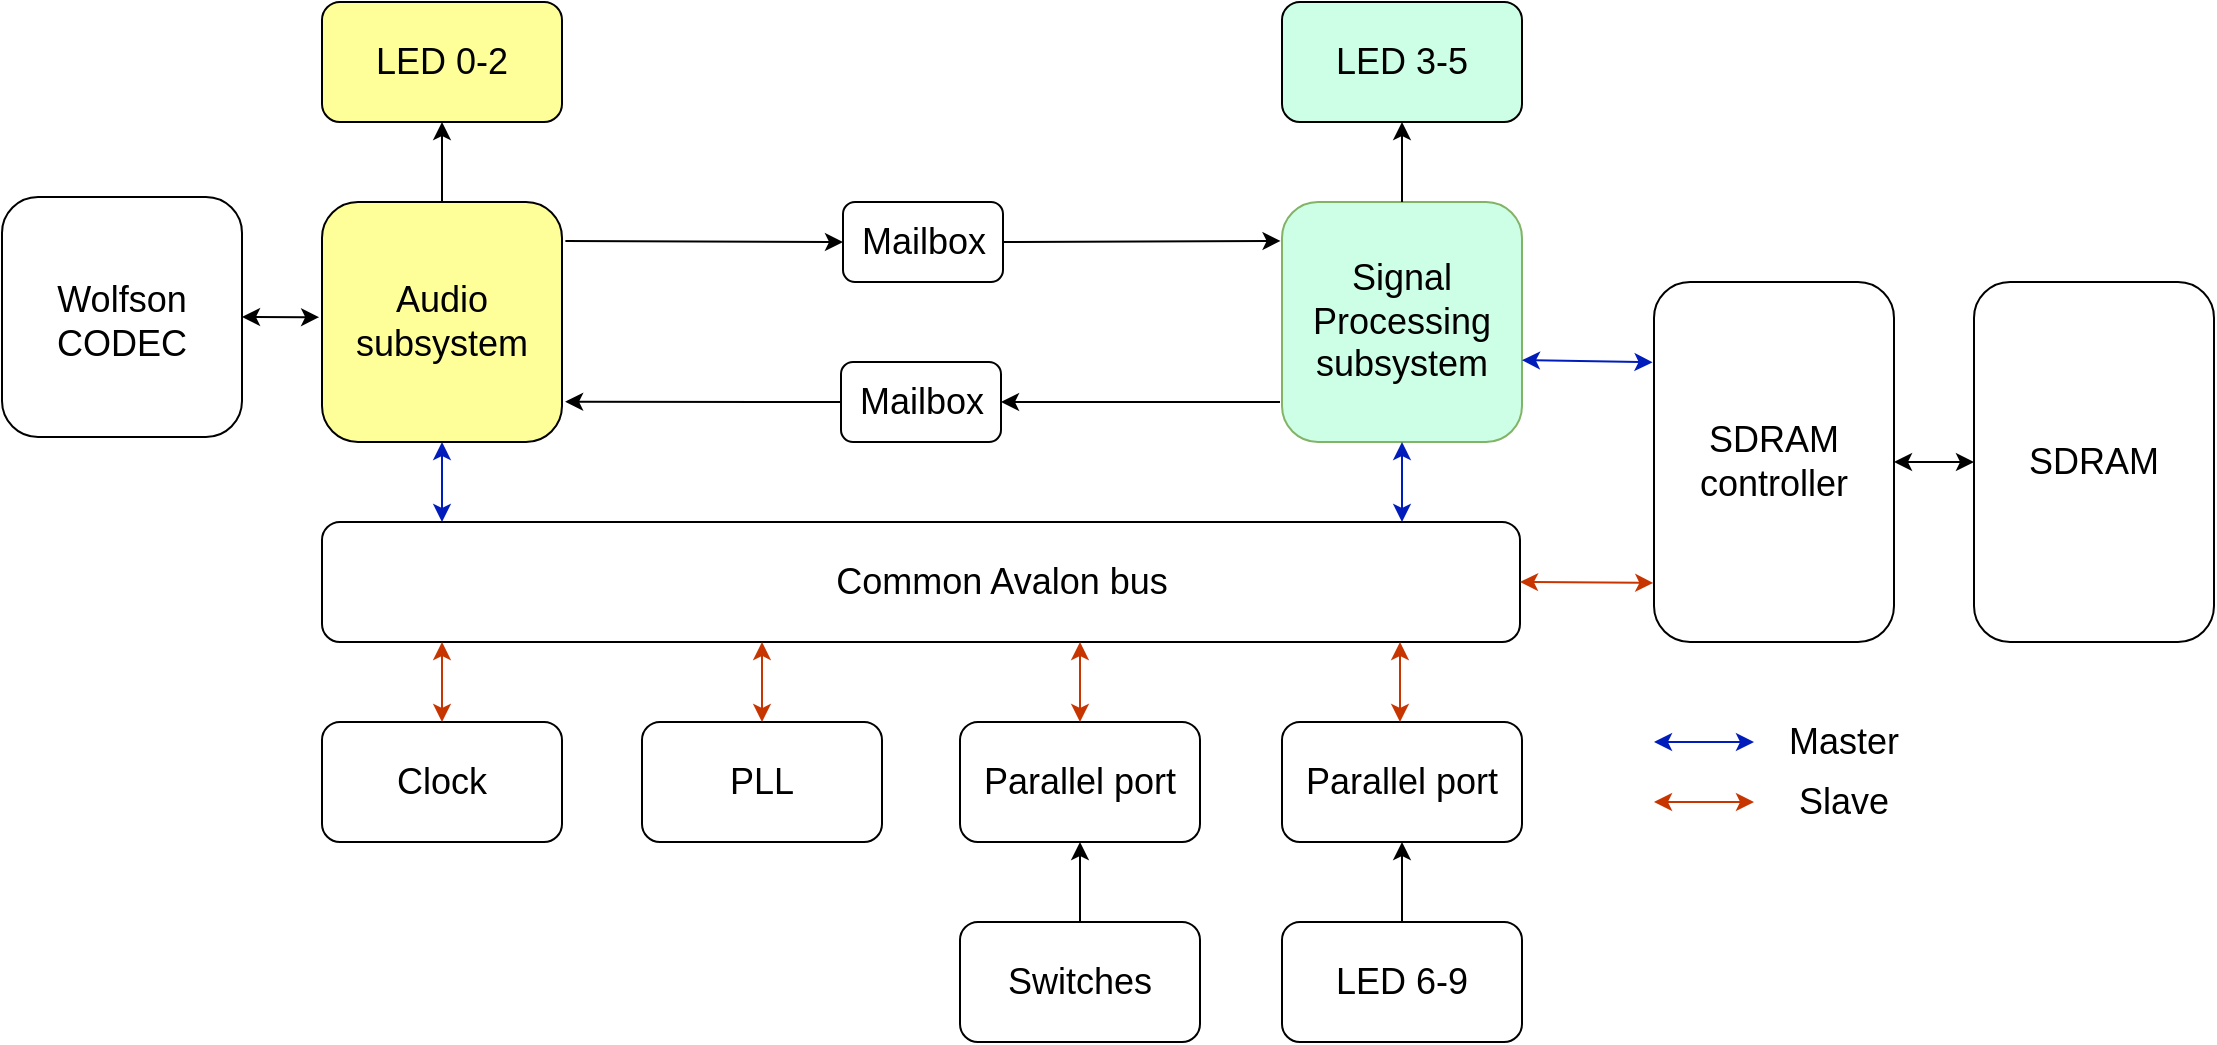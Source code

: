 <mxfile version="21.3.7" type="device">
  <diagram name="Page-1" id="df-2c7o3fvR80B4m2EIF">
    <mxGraphModel dx="1687" dy="905" grid="1" gridSize="10" guides="1" tooltips="1" connect="1" arrows="1" fold="1" page="1" pageScale="1" pageWidth="827" pageHeight="1169" math="0" shadow="0">
      <root>
        <mxCell id="0" />
        <mxCell id="1" parent="0" />
        <mxCell id="2fdZFBAq9TxM26RNQhWu-7" value="" style="rounded=1;whiteSpace=wrap;html=1;" parent="1" vertex="1">
          <mxGeometry x="170" y="270" width="599" height="60" as="geometry" />
        </mxCell>
        <mxCell id="2fdZFBAq9TxM26RNQhWu-8" value="&lt;font style=&quot;font-size: 18px;&quot;&gt;Common Avalon bus&lt;/font&gt;" style="text;html=1;strokeColor=none;fillColor=none;align=center;verticalAlign=middle;whiteSpace=wrap;rounded=0;" parent="1" vertex="1">
          <mxGeometry x="380" y="280" width="260" height="40" as="geometry" />
        </mxCell>
        <mxCell id="2fdZFBAq9TxM26RNQhWu-49" value="" style="endArrow=classic;startArrow=classic;html=1;rounded=0;fillColor=#0050ef;strokeColor=#001DBC;" parent="1" edge="1">
          <mxGeometry width="50" height="50" relative="1" as="geometry">
            <mxPoint x="886" y="380" as="sourcePoint" />
            <mxPoint x="836" y="380" as="targetPoint" />
          </mxGeometry>
        </mxCell>
        <mxCell id="2fdZFBAq9TxM26RNQhWu-50" value="" style="endArrow=classic;startArrow=classic;html=1;rounded=0;fillColor=#fa6800;strokeColor=#C73500;" parent="1" edge="1">
          <mxGeometry width="50" height="50" relative="1" as="geometry">
            <mxPoint x="836" y="410" as="sourcePoint" />
            <mxPoint x="886" y="410" as="targetPoint" />
          </mxGeometry>
        </mxCell>
        <mxCell id="2fdZFBAq9TxM26RNQhWu-51" value="&lt;font style=&quot;font-size: 18px;&quot;&gt;Master&lt;br&gt;&lt;/font&gt;" style="text;html=1;strokeColor=none;fillColor=none;align=center;verticalAlign=middle;whiteSpace=wrap;rounded=0;" parent="1" vertex="1">
          <mxGeometry x="906" y="370" width="50" height="20" as="geometry" />
        </mxCell>
        <mxCell id="7jhj6rdcTujtURosXQOu-9" value="&lt;font style=&quot;font-size: 18px;&quot;&gt;Slave&lt;br&gt;&lt;/font&gt;" style="text;html=1;strokeColor=none;fillColor=none;align=center;verticalAlign=middle;whiteSpace=wrap;rounded=0;" parent="1" vertex="1">
          <mxGeometry x="906" y="400" width="50" height="20" as="geometry" />
        </mxCell>
        <mxCell id="CXjppGzp4tX1Kewn0kRi-1" value="" style="rounded=1;whiteSpace=wrap;html=1;fillColor=#FFFF99;" parent="1" vertex="1">
          <mxGeometry x="170" y="110" width="120" height="120" as="geometry" />
        </mxCell>
        <mxCell id="CXjppGzp4tX1Kewn0kRi-3" value="&lt;span style=&quot;font-size: 18px;&quot;&gt;Audio&lt;br&gt;subsystem&lt;br&gt;&lt;/span&gt;" style="text;html=1;strokeColor=none;fillColor=none;align=center;verticalAlign=middle;whiteSpace=wrap;rounded=0;" parent="1" vertex="1">
          <mxGeometry x="180" y="150" width="100" height="40" as="geometry" />
        </mxCell>
        <mxCell id="CXjppGzp4tX1Kewn0kRi-7" value="" style="rounded=1;whiteSpace=wrap;html=1;fillColor=#CCFFE6;strokeColor=#82b366;" parent="1" vertex="1">
          <mxGeometry x="650" y="110" width="120" height="120" as="geometry" />
        </mxCell>
        <mxCell id="CXjppGzp4tX1Kewn0kRi-9" value="&lt;span style=&quot;font-size: 18px;&quot;&gt;Signal Processing&lt;br&gt;subsystem&lt;br&gt;&lt;/span&gt;" style="text;html=1;strokeColor=none;fillColor=none;align=center;verticalAlign=middle;whiteSpace=wrap;rounded=0;" parent="1" vertex="1">
          <mxGeometry x="660" y="150" width="100" height="40" as="geometry" />
        </mxCell>
        <mxCell id="CXjppGzp4tX1Kewn0kRi-14" value="" style="rounded=1;whiteSpace=wrap;html=1;fillColor=#FFFF99;" parent="1" vertex="1">
          <mxGeometry x="170" y="10" width="120" height="60" as="geometry" />
        </mxCell>
        <mxCell id="CXjppGzp4tX1Kewn0kRi-15" value="&lt;font style=&quot;font-size: 18px;&quot;&gt;LED 0-2&lt;br&gt;&lt;/font&gt;" style="text;html=1;strokeColor=none;fillColor=none;align=center;verticalAlign=middle;whiteSpace=wrap;rounded=0;" parent="1" vertex="1">
          <mxGeometry x="180" y="20" width="100" height="40" as="geometry" />
        </mxCell>
        <mxCell id="CXjppGzp4tX1Kewn0kRi-17" value="" style="rounded=1;whiteSpace=wrap;html=1;fillColor=#CCFFE6;" parent="1" vertex="1">
          <mxGeometry x="650" y="10" width="120" height="60" as="geometry" />
        </mxCell>
        <mxCell id="CXjppGzp4tX1Kewn0kRi-18" value="&lt;font style=&quot;font-size: 18px;&quot;&gt;LED 3-5&lt;br&gt;&lt;/font&gt;" style="text;html=1;strokeColor=none;fillColor=none;align=center;verticalAlign=middle;whiteSpace=wrap;rounded=0;" parent="1" vertex="1">
          <mxGeometry x="660" y="20" width="100" height="40" as="geometry" />
        </mxCell>
        <mxCell id="CXjppGzp4tX1Kewn0kRi-19" value="" style="rounded=1;whiteSpace=wrap;html=1;" parent="1" vertex="1">
          <mxGeometry x="489" y="470" width="120" height="60" as="geometry" />
        </mxCell>
        <mxCell id="CXjppGzp4tX1Kewn0kRi-20" value="&lt;font style=&quot;font-size: 18px;&quot;&gt;Switches&lt;br&gt;&lt;/font&gt;" style="text;html=1;strokeColor=none;fillColor=none;align=center;verticalAlign=middle;whiteSpace=wrap;rounded=0;" parent="1" vertex="1">
          <mxGeometry x="499" y="480" width="100" height="40" as="geometry" />
        </mxCell>
        <mxCell id="CXjppGzp4tX1Kewn0kRi-21" value="" style="rounded=1;whiteSpace=wrap;html=1;" parent="1" vertex="1">
          <mxGeometry x="836" y="150" width="120" height="180" as="geometry" />
        </mxCell>
        <mxCell id="CXjppGzp4tX1Kewn0kRi-22" value="&lt;font style=&quot;font-size: 18px;&quot;&gt;SDRAM&lt;br&gt;controller&lt;br&gt;&lt;/font&gt;" style="text;html=1;strokeColor=none;fillColor=none;align=center;verticalAlign=middle;whiteSpace=wrap;rounded=0;" parent="1" vertex="1">
          <mxGeometry x="846" y="220" width="100" height="40" as="geometry" />
        </mxCell>
        <mxCell id="CXjppGzp4tX1Kewn0kRi-24" value="" style="rounded=1;whiteSpace=wrap;html=1;" parent="1" vertex="1">
          <mxGeometry x="996" y="150" width="120" height="180" as="geometry" />
        </mxCell>
        <mxCell id="CXjppGzp4tX1Kewn0kRi-25" value="&lt;font style=&quot;font-size: 18px;&quot;&gt;SDRAM&lt;br&gt;&lt;/font&gt;" style="text;html=1;strokeColor=none;fillColor=none;align=center;verticalAlign=middle;whiteSpace=wrap;rounded=0;" parent="1" vertex="1">
          <mxGeometry x="1006" y="205" width="100" height="70" as="geometry" />
        </mxCell>
        <mxCell id="CXjppGzp4tX1Kewn0kRi-29" value="" style="rounded=1;whiteSpace=wrap;html=1;" parent="1" vertex="1">
          <mxGeometry x="489" y="370" width="120" height="60" as="geometry" />
        </mxCell>
        <mxCell id="CXjppGzp4tX1Kewn0kRi-30" value="&lt;font style=&quot;font-size: 18px;&quot;&gt;Parallel port&lt;br&gt;&lt;/font&gt;" style="text;html=1;strokeColor=none;fillColor=none;align=center;verticalAlign=middle;whiteSpace=wrap;rounded=0;" parent="1" vertex="1">
          <mxGeometry x="499" y="380" width="100" height="40" as="geometry" />
        </mxCell>
        <mxCell id="CXjppGzp4tX1Kewn0kRi-33" value="" style="rounded=1;whiteSpace=wrap;html=1;" parent="1" vertex="1">
          <mxGeometry x="429.5" y="190" width="80" height="40" as="geometry" />
        </mxCell>
        <mxCell id="CXjppGzp4tX1Kewn0kRi-34" value="&lt;font style=&quot;font-size: 18px;&quot;&gt;Mailbox&lt;br&gt;&lt;/font&gt;" style="text;html=1;strokeColor=none;fillColor=none;align=center;verticalAlign=middle;whiteSpace=wrap;rounded=0;" parent="1" vertex="1">
          <mxGeometry x="440" y="190" width="59.5" height="40" as="geometry" />
        </mxCell>
        <mxCell id="CXjppGzp4tX1Kewn0kRi-39" value="" style="rounded=1;whiteSpace=wrap;html=1;" parent="1" vertex="1">
          <mxGeometry x="650" y="370" width="120" height="60" as="geometry" />
        </mxCell>
        <mxCell id="CXjppGzp4tX1Kewn0kRi-40" value="&lt;font style=&quot;font-size: 18px;&quot;&gt;Parallel port&lt;br&gt;&lt;/font&gt;" style="text;html=1;strokeColor=none;fillColor=none;align=center;verticalAlign=middle;whiteSpace=wrap;rounded=0;" parent="1" vertex="1">
          <mxGeometry x="660" y="380" width="100" height="40" as="geometry" />
        </mxCell>
        <mxCell id="CXjppGzp4tX1Kewn0kRi-43" value="" style="rounded=1;whiteSpace=wrap;html=1;" parent="1" vertex="1">
          <mxGeometry x="650" y="470" width="120" height="60" as="geometry" />
        </mxCell>
        <mxCell id="CXjppGzp4tX1Kewn0kRi-44" value="&lt;font style=&quot;font-size: 18px;&quot;&gt;LED 6-9&lt;br&gt;&lt;/font&gt;" style="text;html=1;strokeColor=none;fillColor=none;align=center;verticalAlign=middle;whiteSpace=wrap;rounded=0;" parent="1" vertex="1">
          <mxGeometry x="660" y="480" width="100" height="40" as="geometry" />
        </mxCell>
        <mxCell id="CXjppGzp4tX1Kewn0kRi-45" value="" style="endArrow=classic;startArrow=classic;html=1;rounded=0;fillColor=#fa6800;strokeColor=#C73500;entryX=0.5;entryY=0;entryDx=0;entryDy=0;" parent="1" target="CXjppGzp4tX1Kewn0kRi-29" edge="1">
          <mxGeometry width="50" height="50" relative="1" as="geometry">
            <mxPoint x="549" y="330" as="sourcePoint" />
            <mxPoint x="279" y="640" as="targetPoint" />
          </mxGeometry>
        </mxCell>
        <mxCell id="CXjppGzp4tX1Kewn0kRi-46" value="" style="endArrow=classic;html=1;rounded=0;entryX=0.5;entryY=1;entryDx=0;entryDy=0;exitX=0.5;exitY=0;exitDx=0;exitDy=0;" parent="1" source="CXjppGzp4tX1Kewn0kRi-43" target="CXjppGzp4tX1Kewn0kRi-39" edge="1">
          <mxGeometry width="50" height="50" relative="1" as="geometry">
            <mxPoint x="429" y="600" as="sourcePoint" />
            <mxPoint x="519" y="680" as="targetPoint" />
          </mxGeometry>
        </mxCell>
        <mxCell id="CXjppGzp4tX1Kewn0kRi-48" value="" style="endArrow=classic;startArrow=classic;html=1;rounded=0;fillColor=#fa6800;strokeColor=#C73500;" parent="1" edge="1">
          <mxGeometry width="50" height="50" relative="1" as="geometry">
            <mxPoint x="709" y="330" as="sourcePoint" />
            <mxPoint x="709" y="370" as="targetPoint" />
          </mxGeometry>
        </mxCell>
        <mxCell id="CXjppGzp4tX1Kewn0kRi-49" value="" style="endArrow=classic;html=1;rounded=0;entryX=0.5;entryY=1;entryDx=0;entryDy=0;exitX=0.5;exitY=0;exitDx=0;exitDy=0;" parent="1" target="CXjppGzp4tX1Kewn0kRi-14" edge="1">
          <mxGeometry width="50" height="50" relative="1" as="geometry">
            <mxPoint x="230" y="110" as="sourcePoint" />
            <mxPoint x="520" y="210" as="targetPoint" />
          </mxGeometry>
        </mxCell>
        <mxCell id="CXjppGzp4tX1Kewn0kRi-50" value="" style="endArrow=classic;html=1;rounded=0;entryX=0.5;entryY=1;entryDx=0;entryDy=0;exitX=0.5;exitY=0;exitDx=0;exitDy=0;" parent="1" target="CXjppGzp4tX1Kewn0kRi-17" edge="1">
          <mxGeometry width="50" height="50" relative="1" as="geometry">
            <mxPoint x="710" y="110" as="sourcePoint" />
            <mxPoint x="440" y="210" as="targetPoint" />
          </mxGeometry>
        </mxCell>
        <mxCell id="CXjppGzp4tX1Kewn0kRi-51" value="" style="endArrow=classic;startArrow=classic;html=1;rounded=0;fillColor=#0050ef;strokeColor=#001DBC;entryX=0.5;entryY=1;entryDx=0;entryDy=0;" parent="1" target="CXjppGzp4tX1Kewn0kRi-1" edge="1">
          <mxGeometry width="50" height="50" relative="1" as="geometry">
            <mxPoint x="230" y="270" as="sourcePoint" />
            <mxPoint x="660" y="570" as="targetPoint" />
          </mxGeometry>
        </mxCell>
        <mxCell id="CXjppGzp4tX1Kewn0kRi-52" value="" style="endArrow=classic;startArrow=classic;html=1;rounded=0;fillColor=#0050ef;strokeColor=#001DBC;exitX=0.5;exitY=1;exitDx=0;exitDy=0;" parent="1" source="CXjppGzp4tX1Kewn0kRi-7" edge="1">
          <mxGeometry width="50" height="50" relative="1" as="geometry">
            <mxPoint x="640" y="580" as="sourcePoint" />
            <mxPoint x="710" y="270" as="targetPoint" />
          </mxGeometry>
        </mxCell>
        <mxCell id="CXjppGzp4tX1Kewn0kRi-53" value="" style="endArrow=classic;startArrow=classic;html=1;rounded=0;fillColor=#fa6800;strokeColor=#C73500;entryX=1;entryY=0.5;entryDx=0;entryDy=0;exitX=-0.003;exitY=0.836;exitDx=0;exitDy=0;exitPerimeter=0;" parent="1" source="CXjppGzp4tX1Kewn0kRi-21" target="2fdZFBAq9TxM26RNQhWu-7" edge="1">
          <mxGeometry width="50" height="50" relative="1" as="geometry">
            <mxPoint x="960" y="230" as="sourcePoint" />
            <mxPoint x="940" y="290" as="targetPoint" />
          </mxGeometry>
        </mxCell>
        <mxCell id="CXjppGzp4tX1Kewn0kRi-54" value="" style="endArrow=classic;startArrow=classic;html=1;rounded=0;entryX=0;entryY=0.5;entryDx=0;entryDy=0;exitX=1;exitY=0.5;exitDx=0;exitDy=0;" parent="1" source="CXjppGzp4tX1Kewn0kRi-21" target="CXjppGzp4tX1Kewn0kRi-24" edge="1">
          <mxGeometry width="50" height="50" relative="1" as="geometry">
            <mxPoint x="1046" y="220" as="sourcePoint" />
            <mxPoint x="896" y="230" as="targetPoint" />
          </mxGeometry>
        </mxCell>
        <mxCell id="CXjppGzp4tX1Kewn0kRi-55" value="" style="rounded=1;whiteSpace=wrap;html=1;" parent="1" vertex="1">
          <mxGeometry x="330" y="370" width="120" height="60" as="geometry" />
        </mxCell>
        <mxCell id="CXjppGzp4tX1Kewn0kRi-56" value="&lt;font style=&quot;font-size: 18px;&quot;&gt;PLL&lt;br&gt;&lt;/font&gt;" style="text;html=1;strokeColor=none;fillColor=none;align=center;verticalAlign=middle;whiteSpace=wrap;rounded=0;" parent="1" vertex="1">
          <mxGeometry x="340" y="380" width="100" height="40" as="geometry" />
        </mxCell>
        <mxCell id="CXjppGzp4tX1Kewn0kRi-57" value="" style="endArrow=classic;startArrow=classic;html=1;rounded=0;exitX=0.5;exitY=0;exitDx=0;exitDy=0;fillColor=#fa6800;strokeColor=#C73500;" parent="1" source="CXjppGzp4tX1Kewn0kRi-55" edge="1">
          <mxGeometry width="50" height="50" relative="1" as="geometry">
            <mxPoint x="490" y="440" as="sourcePoint" />
            <mxPoint x="390" y="330" as="targetPoint" />
          </mxGeometry>
        </mxCell>
        <mxCell id="CXjppGzp4tX1Kewn0kRi-65" value="" style="rounded=1;whiteSpace=wrap;html=1;" parent="1" vertex="1">
          <mxGeometry x="170" y="370" width="120" height="60" as="geometry" />
        </mxCell>
        <mxCell id="CXjppGzp4tX1Kewn0kRi-66" value="&lt;font style=&quot;font-size: 18px;&quot;&gt;Clock&lt;br&gt;&lt;/font&gt;" style="text;html=1;strokeColor=none;fillColor=none;align=center;verticalAlign=middle;whiteSpace=wrap;rounded=0;" parent="1" vertex="1">
          <mxGeometry x="180" y="380" width="100" height="40" as="geometry" />
        </mxCell>
        <mxCell id="CXjppGzp4tX1Kewn0kRi-67" value="" style="endArrow=classic;startArrow=classic;html=1;rounded=0;exitX=0.5;exitY=0;exitDx=0;exitDy=0;fillColor=#fa6800;strokeColor=#C73500;" parent="1" source="CXjppGzp4tX1Kewn0kRi-65" edge="1">
          <mxGeometry width="50" height="50" relative="1" as="geometry">
            <mxPoint x="330" y="440" as="sourcePoint" />
            <mxPoint x="230" y="330" as="targetPoint" />
          </mxGeometry>
        </mxCell>
        <mxCell id="zXp3rRxYKXPtP4V35MGN-1" value="" style="endArrow=classic;startArrow=classic;html=1;rounded=0;fillColor=#0050ef;strokeColor=#001DBC;entryX=1;entryY=0.659;entryDx=0;entryDy=0;entryPerimeter=0;exitX=-0.006;exitY=0.223;exitDx=0;exitDy=0;exitPerimeter=0;" parent="1" source="CXjppGzp4tX1Kewn0kRi-21" target="CXjppGzp4tX1Kewn0kRi-7" edge="1">
          <mxGeometry width="50" height="50" relative="1" as="geometry">
            <mxPoint x="829" y="200" as="sourcePoint" />
            <mxPoint x="980" y="390" as="targetPoint" />
          </mxGeometry>
        </mxCell>
        <mxCell id="zXp3rRxYKXPtP4V35MGN-5" value="" style="rounded=1;whiteSpace=wrap;html=1;" parent="1" vertex="1">
          <mxGeometry x="430.5" y="110" width="80" height="40" as="geometry" />
        </mxCell>
        <mxCell id="zXp3rRxYKXPtP4V35MGN-6" value="&lt;font style=&quot;font-size: 18px;&quot;&gt;Mailbox&lt;br&gt;&lt;/font&gt;" style="text;html=1;strokeColor=none;fillColor=none;align=center;verticalAlign=middle;whiteSpace=wrap;rounded=0;" parent="1" vertex="1">
          <mxGeometry x="440.5" y="110" width="60" height="40" as="geometry" />
        </mxCell>
        <mxCell id="zXp3rRxYKXPtP4V35MGN-8" value="" style="endArrow=classic;html=1;rounded=0;exitX=1.014;exitY=0.162;exitDx=0;exitDy=0;exitPerimeter=0;entryX=0;entryY=0.5;entryDx=0;entryDy=0;" parent="1" source="CXjppGzp4tX1Kewn0kRi-1" target="zXp3rRxYKXPtP4V35MGN-5" edge="1">
          <mxGeometry width="50" height="50" relative="1" as="geometry">
            <mxPoint x="669" y="280" as="sourcePoint" />
            <mxPoint x="389" y="140" as="targetPoint" />
          </mxGeometry>
        </mxCell>
        <mxCell id="zXp3rRxYKXPtP4V35MGN-9" value="" style="endArrow=classic;html=1;rounded=0;exitX=1;exitY=0.5;exitDx=0;exitDy=0;entryX=-0.006;entryY=0.162;entryDx=0;entryDy=0;entryPerimeter=0;" parent="1" source="zXp3rRxYKXPtP4V35MGN-5" target="CXjppGzp4tX1Kewn0kRi-7" edge="1">
          <mxGeometry width="50" height="50" relative="1" as="geometry">
            <mxPoint x="669" y="150" as="sourcePoint" />
            <mxPoint x="719" y="100" as="targetPoint" />
          </mxGeometry>
        </mxCell>
        <mxCell id="zXp3rRxYKXPtP4V35MGN-10" value="" style="endArrow=classic;html=1;rounded=0;exitX=0.5;exitY=0;exitDx=0;exitDy=0;entryX=0.5;entryY=1;entryDx=0;entryDy=0;" parent="1" source="CXjppGzp4tX1Kewn0kRi-19" target="CXjppGzp4tX1Kewn0kRi-29" edge="1">
          <mxGeometry width="50" height="50" relative="1" as="geometry">
            <mxPoint x="529" y="490" as="sourcePoint" />
            <mxPoint x="579" y="440" as="targetPoint" />
          </mxGeometry>
        </mxCell>
        <mxCell id="zXp3rRxYKXPtP4V35MGN-11" value="" style="endArrow=classic;html=1;rounded=0;entryX=1;entryY=0.5;entryDx=0;entryDy=0;" parent="1" target="CXjppGzp4tX1Kewn0kRi-33" edge="1">
          <mxGeometry width="50" height="50" relative="1" as="geometry">
            <mxPoint x="649" y="210" as="sourcePoint" />
            <mxPoint x="569" y="200" as="targetPoint" />
          </mxGeometry>
        </mxCell>
        <mxCell id="zXp3rRxYKXPtP4V35MGN-12" value="" style="endArrow=classic;html=1;rounded=0;exitX=0;exitY=0.5;exitDx=0;exitDy=0;entryX=1.013;entryY=0.832;entryDx=0;entryDy=0;entryPerimeter=0;" parent="1" source="CXjppGzp4tX1Kewn0kRi-33" target="CXjppGzp4tX1Kewn0kRi-1" edge="1">
          <mxGeometry width="50" height="50" relative="1" as="geometry">
            <mxPoint x="609" y="240" as="sourcePoint" />
            <mxPoint x="319" y="230" as="targetPoint" />
          </mxGeometry>
        </mxCell>
        <mxCell id="ZBeEm8qRqmkYBdphGlBJ-1" value="" style="rounded=1;whiteSpace=wrap;html=1;" vertex="1" parent="1">
          <mxGeometry x="10" y="107.5" width="120" height="120" as="geometry" />
        </mxCell>
        <mxCell id="ZBeEm8qRqmkYBdphGlBJ-2" value="&lt;font style=&quot;font-size: 18px;&quot;&gt;Wolfson&lt;br&gt;CODEC&lt;br&gt;&lt;/font&gt;" style="text;html=1;strokeColor=none;fillColor=none;align=center;verticalAlign=middle;whiteSpace=wrap;rounded=0;" vertex="1" parent="1">
          <mxGeometry x="20" y="135" width="100" height="70" as="geometry" />
        </mxCell>
        <mxCell id="ZBeEm8qRqmkYBdphGlBJ-3" value="" style="endArrow=classic;startArrow=classic;html=1;rounded=0;entryX=1;entryY=0.5;entryDx=0;entryDy=0;exitX=-0.012;exitY=0.48;exitDx=0;exitDy=0;exitPerimeter=0;" edge="1" parent="1" source="CXjppGzp4tX1Kewn0kRi-1" target="ZBeEm8qRqmkYBdphGlBJ-1">
          <mxGeometry width="50" height="50" relative="1" as="geometry">
            <mxPoint x="520" y="360" as="sourcePoint" />
            <mxPoint x="570" y="310" as="targetPoint" />
          </mxGeometry>
        </mxCell>
      </root>
    </mxGraphModel>
  </diagram>
</mxfile>

